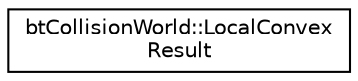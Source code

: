 digraph "Graphical Class Hierarchy"
{
  edge [fontname="Helvetica",fontsize="10",labelfontname="Helvetica",labelfontsize="10"];
  node [fontname="Helvetica",fontsize="10",shape=record];
  rankdir="LR";
  Node1 [label="btCollisionWorld::LocalConvex\lResult",height=0.2,width=0.4,color="black", fillcolor="white", style="filled",URL="$structbt_collision_world_1_1_local_convex_result.html"];
}
